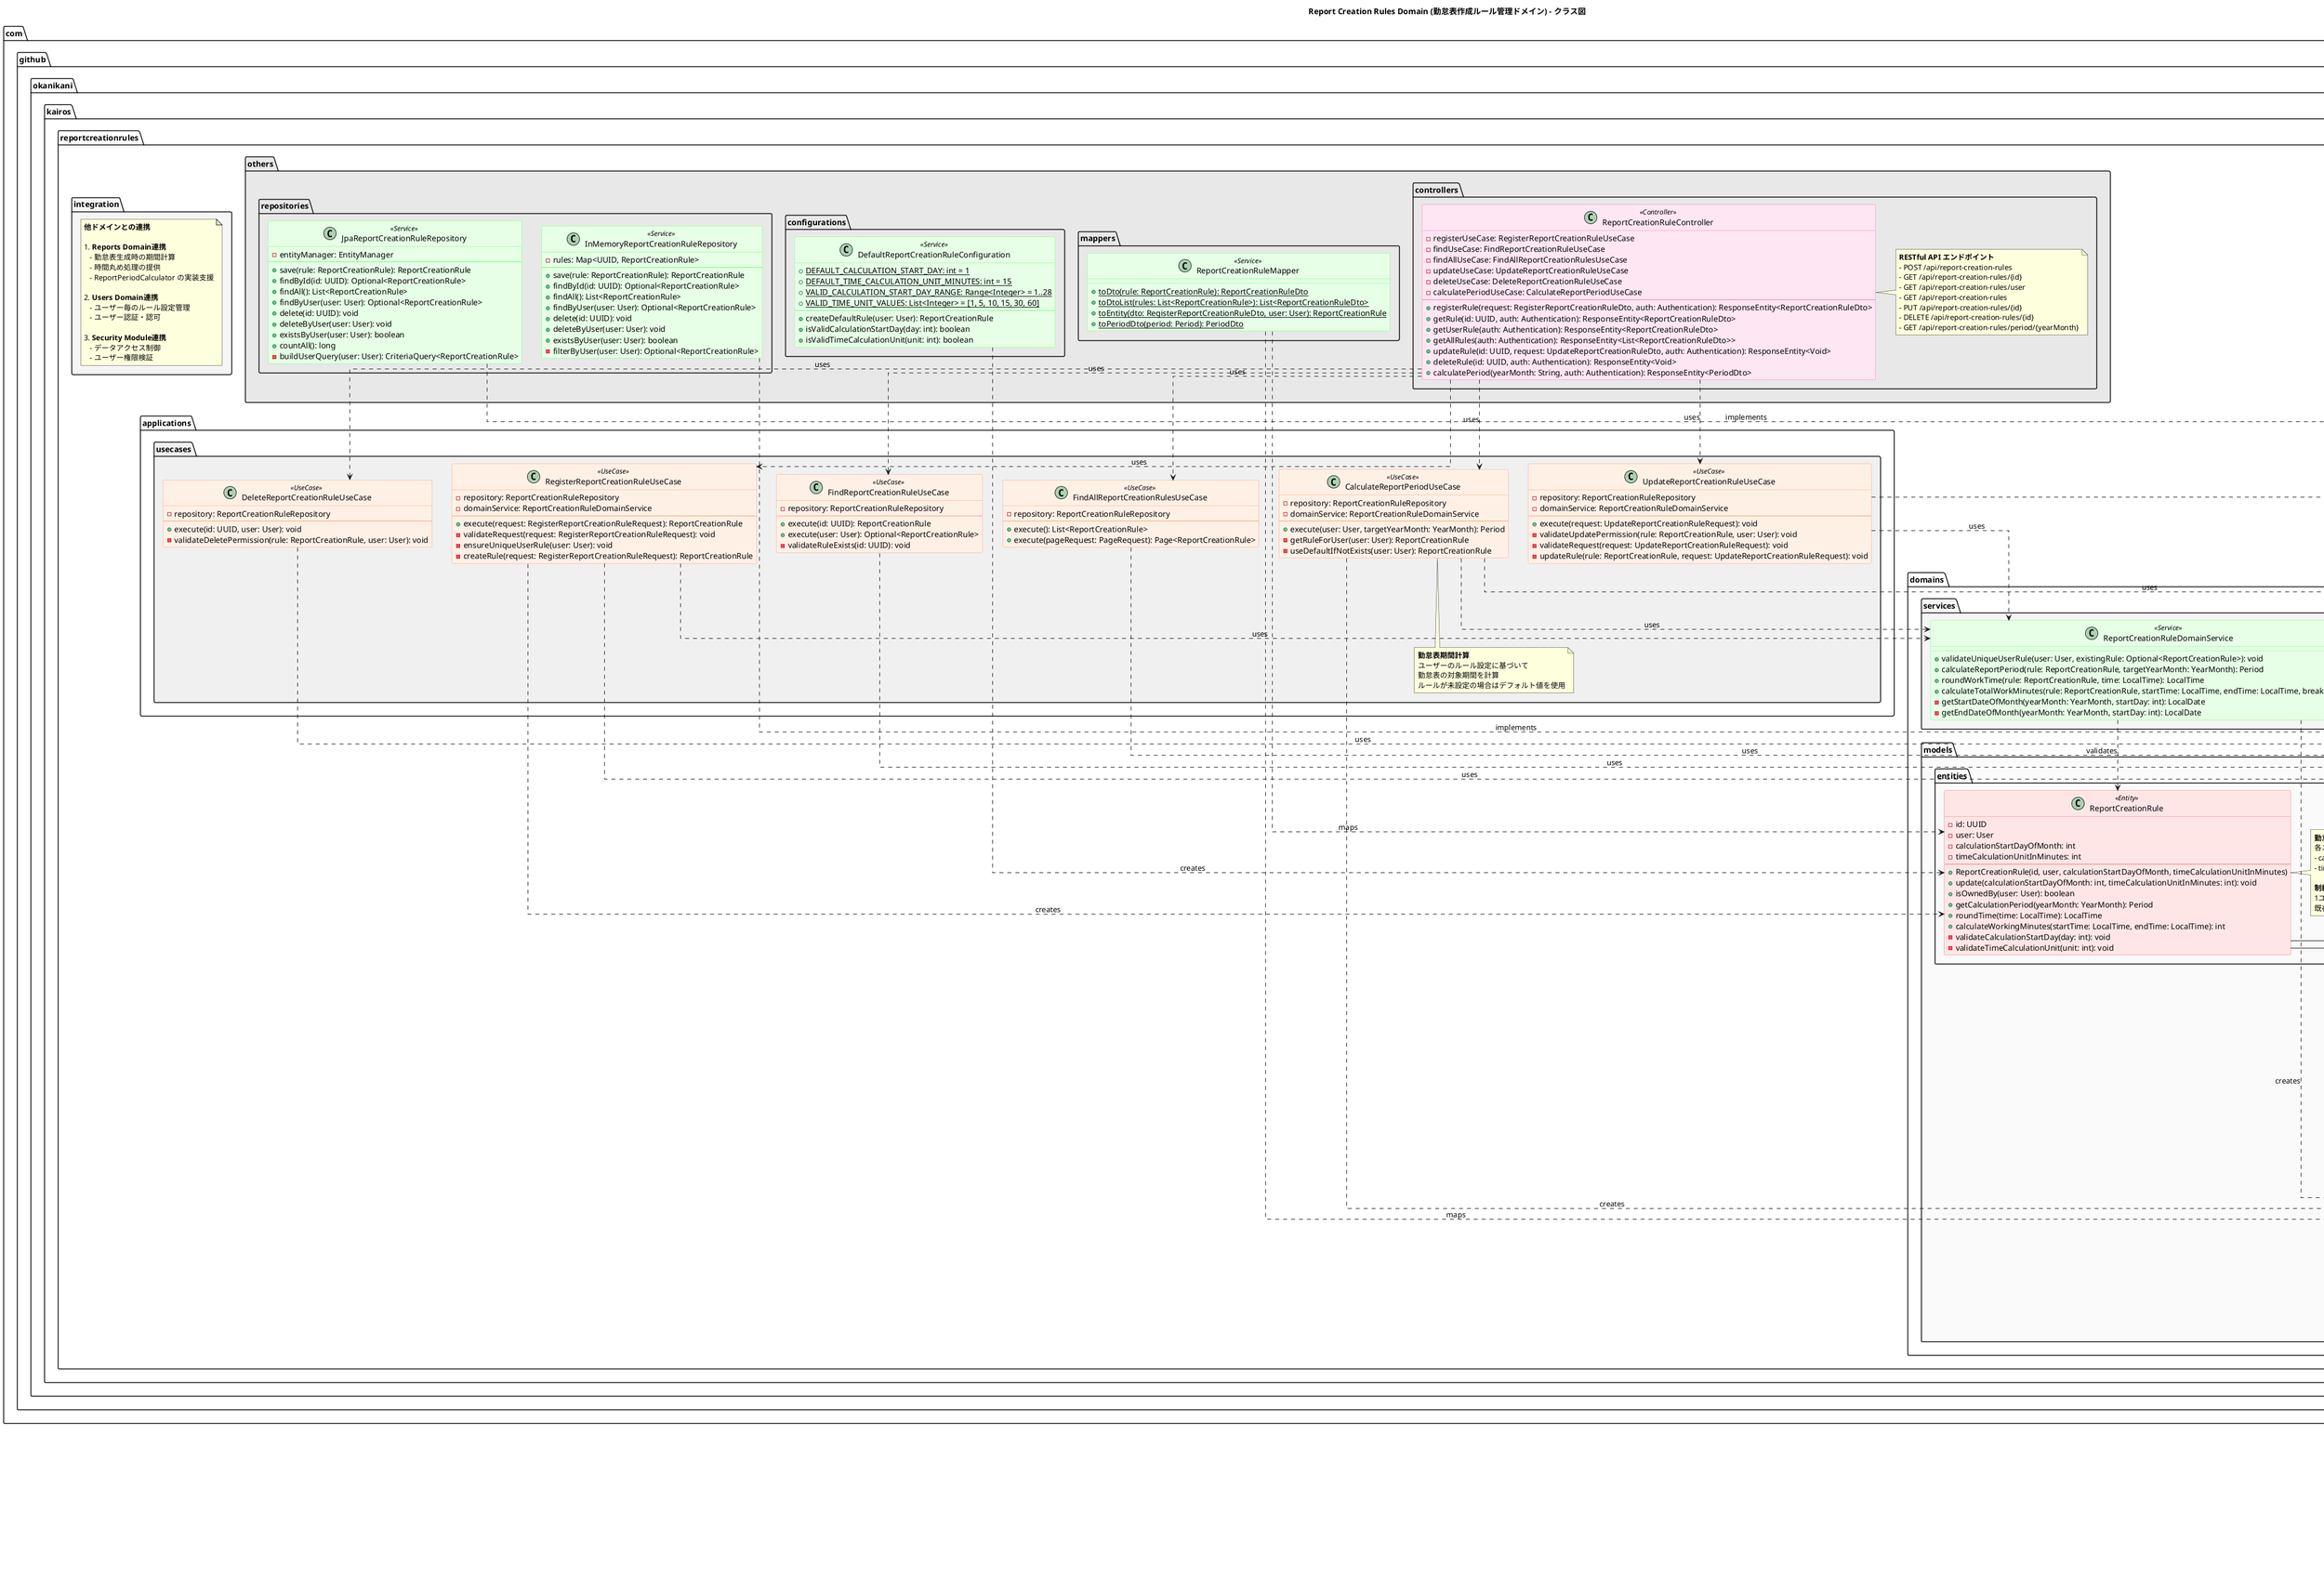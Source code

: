 @startuml report-creation-rules-domain-class-diagram

!define ENTITY class
!define VALUE_OBJECT class
!define ENUM enum
!define INTERFACE interface
!define SERVICE class
!define REPOSITORY interface
!define CONTROLLER class
!define USECASE class

skinparam linetype ortho
skinparam groupInheritance 2

' Color scheme
skinparam class {
  BackgroundColor<<Entity>> #FFE6E6
  BorderColor<<Entity>> #FF6666
  BackgroundColor<<ValueObject>> #E6F3FF
  BorderColor<<ValueObject>> #6699FF
  BackgroundColor<<Enum>> #FFFACD
  BorderColor<<Enum>> #FFD700
  BackgroundColor<<Service>> #E6FFE6
  BorderColor<<Service>> #66FF66
  BackgroundColor<<Repository>> #F0F0F0
  BorderColor<<Repository>> #808080
  BackgroundColor<<Controller>> #FFE6F3
  BorderColor<<Controller>> #FF66B2
  BackgroundColor<<UseCase>> #FFF0E6
  BorderColor<<UseCase>> #FF9966
  BackgroundColor<<Interface>> #E6E6FA
  BorderColor<<Interface>> #9370DB
}

title Report Creation Rules Domain (勤怠表作成ルール管理ドメイン) - クラス図

package "com.github.okanikani.kairos.reportcreationrules" {
  
  ' ===== Domain Models Layer =====
  package "domains.models" #FAFAFA {
    
    package "entities" {
      ENTITY ReportCreationRule <<Entity>> {
        - id: UUID
        - user: User
        - calculationStartDayOfMonth: int
        - timeCalculationUnitInMinutes: int
        --
        + ReportCreationRule(id, user, calculationStartDayOfMonth, timeCalculationUnitInMinutes)
        + update(calculationStartDayOfMonth: int, timeCalculationUnitInMinutes: int): void
        + isOwnedBy(user: User): boolean
        + getCalculationPeriod(yearMonth: YearMonth): Period
        + roundTime(time: LocalTime): LocalTime
        + calculateWorkingMinutes(startTime: LocalTime, endTime: LocalTime): int
        - validateCalculationStartDay(day: int): void
        - validateTimeCalculationUnit(unit: int): void
      }
      
      note right of ReportCreationRule
        **勤怠表作成ルールエンティティ**
        各ユーザーの勤怠表作成に関する設定
        - calculationStartDayOfMonth: 計算開始日（1-28）
        - timeCalculationUnitInMinutes: 時間計算単位（分）
        
        **制約:**
        1ユーザーにつき1つのルールのみ登録可能
        既存ルールがある場合は更新のみ可能
      end note
    }
    
    package "valueobjects" {
      VALUE_OBJECT User <<ValueObject>> {
        - userId: String
        --
        + User(userId: String)
        + equals(other: Object): boolean
        + hashCode(): int
        + toString(): String
      }
      
      VALUE_OBJECT CalculationSettings <<ValueObject>> {
        - startDayOfMonth: int
        - timeUnitInMinutes: int
        --
        + CalculationSettings(startDayOfMonth: int, timeUnitInMinutes: int)
        + calculatePeriod(yearMonth: YearMonth): Period
        + roundToUnit(minutes: int): int
        + isValidStartDay(): boolean
        + isValidTimeUnit(): boolean
        + equals(other: Object): boolean
        + hashCode(): int
        - validateStartDay(day: int): void
        - validateTimeUnit(unit: int): void
      }
      
      VALUE_OBJECT Period <<ValueObject>> {
        - startDate: LocalDate
        - endDate: LocalDate
        --
        + Period(startDate: LocalDate, endDate: LocalDate)
        + contains(date: LocalDate): boolean
        + getDurationInDays(): long
        + getWorkingDays(): List<LocalDate>
        + equals(other: Object): boolean
        + hashCode(): int
        - validatePeriod(): void
      }
      
      note bottom of CalculationSettings
        **計算設定バリューオブジェクト**
        勤怠表の計算方法を定義
        - 月の開始日設定
        - 時間の丸め単位設定
      end note
    }
    
    package "repositories" {
      REPOSITORY ReportCreationRuleRepository <<Repository>> {
        + save(rule: ReportCreationRule): ReportCreationRule
        + findById(id: UUID): Optional<ReportCreationRule>
        + findAll(): List<ReportCreationRule>
        + findByUser(user: User): Optional<ReportCreationRule>
        + delete(id: UUID): void
        + deleteByUser(user: User): void
        + existsByUser(user: User): boolean
        + countAll(): long
      }
    }
  }
  
  ' ===== Domain Services Layer =====
  package "domains.services" #F5F5F5 {
    
    SERVICE ReportCreationRuleDomainService <<Service>> {
      + validateUniqueUserRule(user: User, existingRule: Optional<ReportCreationRule>): void
      + calculateReportPeriod(rule: ReportCreationRule, targetYearMonth: YearMonth): Period
      + roundWorkTime(rule: ReportCreationRule, time: LocalTime): LocalTime
      + calculateTotalWorkMinutes(rule: ReportCreationRule, startTime: LocalTime, endTime: LocalTime, breakMinutes: int): int
      - getStartDateOfMonth(yearMonth: YearMonth, startDay: int): LocalDate
      - getEndDateOfMonth(yearMonth: YearMonth, startDay: int): LocalDate
    }
    
    note right of ReportCreationRuleDomainService
      **勤怠表作成ルールドメインサービス**
      - ユーザー毎の一意性保証
      - 計算期間の算出
      - 時間丸め処理
      - 勤務時間計算
    end note
  }
  
  ' ===== Application Services Layer =====
  package "applications.usecases" #F0F0F0 {
    
    USECASE RegisterReportCreationRuleUseCase <<UseCase>> {
      - repository: ReportCreationRuleRepository
      - domainService: ReportCreationRuleDomainService
      --
      + execute(request: RegisterReportCreationRuleRequest): ReportCreationRule
      - validateRequest(request: RegisterReportCreationRuleRequest): void
      - ensureUniqueUserRule(user: User): void
      - createRule(request: RegisterReportCreationRuleRequest): ReportCreationRule
    }
    
    USECASE FindReportCreationRuleUseCase <<UseCase>> {
      - repository: ReportCreationRuleRepository
      --
      + execute(id: UUID): ReportCreationRule
      + execute(user: User): Optional<ReportCreationRule>
      - validateRuleExists(id: UUID): void
    }
    
    USECASE FindAllReportCreationRulesUseCase <<UseCase>> {
      - repository: ReportCreationRuleRepository
      --
      + execute(): List<ReportCreationRule>
      + execute(pageRequest: PageRequest): Page<ReportCreationRule>
    }
    
    USECASE UpdateReportCreationRuleUseCase <<UseCase>> {
      - repository: ReportCreationRuleRepository
      - domainService: ReportCreationRuleDomainService
      --
      + execute(request: UpdateReportCreationRuleRequest): void
      - validateUpdatePermission(rule: ReportCreationRule, user: User): void
      - validateRequest(request: UpdateReportCreationRuleRequest): void
      - updateRule(rule: ReportCreationRule, request: UpdateReportCreationRuleRequest): void
    }
    
    USECASE DeleteReportCreationRuleUseCase <<UseCase>> {
      - repository: ReportCreationRuleRepository
      --
      + execute(id: UUID, user: User): void
      - validateDeletePermission(rule: ReportCreationRule, user: User): void
    }
    
    USECASE CalculateReportPeriodUseCase <<UseCase>> {
      - repository: ReportCreationRuleRepository
      - domainService: ReportCreationRuleDomainService
      --
      + execute(user: User, targetYearMonth: YearMonth): Period
      - getRuleForUser(user: User): ReportCreationRule
      - useDefaultIfNotExists(user: User): ReportCreationRule
    }
    
    note bottom of CalculateReportPeriodUseCase
      **勤怠表期間計算**
      ユーザーのルール設定に基づいて
      勤怠表の対象期間を計算
      ルールが未設定の場合はデフォルト値を使用
    end note
  }
  
  ' ===== Interface Adapters Layer =====
  package "others" #E8E8E8 {
    
    package "controllers" {
      CONTROLLER ReportCreationRuleController <<Controller>> {
        - registerUseCase: RegisterReportCreationRuleUseCase
        - findUseCase: FindReportCreationRuleUseCase
        - findAllUseCase: FindAllReportCreationRulesUseCase
        - updateUseCase: UpdateReportCreationRuleUseCase
        - deleteUseCase: DeleteReportCreationRuleUseCase
        - calculatePeriodUseCase: CalculateReportPeriodUseCase
        --
        + registerRule(request: RegisterReportCreationRuleDto, auth: Authentication): ResponseEntity<ReportCreationRuleDto>
        + getRule(id: UUID, auth: Authentication): ResponseEntity<ReportCreationRuleDto>
        + getUserRule(auth: Authentication): ResponseEntity<ReportCreationRuleDto>
        + getAllRules(auth: Authentication): ResponseEntity<List<ReportCreationRuleDto>>
        + updateRule(id: UUID, request: UpdateReportCreationRuleDto, auth: Authentication): ResponseEntity<Void>
        + deleteRule(id: UUID, auth: Authentication): ResponseEntity<Void>
        + calculatePeriod(yearMonth: String, auth: Authentication): ResponseEntity<PeriodDto>
      }
      
      note right of ReportCreationRuleController
        **RESTful API エンドポイント**
        - POST /api/report-creation-rules
        - GET /api/report-creation-rules/{id}
        - GET /api/report-creation-rules/user
        - GET /api/report-creation-rules
        - PUT /api/report-creation-rules/{id}
        - DELETE /api/report-creation-rules/{id}
        - GET /api/report-creation-rules/period/{yearMonth}
      end note
    }
    
    package "repositories" {
      SERVICE JpaReportCreationRuleRepository <<Service>> {
        - entityManager: EntityManager
        --
        + save(rule: ReportCreationRule): ReportCreationRule
        + findById(id: UUID): Optional<ReportCreationRule>
        + findAll(): List<ReportCreationRule>
        + findByUser(user: User): Optional<ReportCreationRule>
        + delete(id: UUID): void
        + deleteByUser(user: User): void
        + existsByUser(user: User): boolean
        + countAll(): long
        - buildUserQuery(user: User): CriteriaQuery<ReportCreationRule>
      }
      
      SERVICE InMemoryReportCreationRuleRepository <<Service>> {
        - rules: Map<UUID, ReportCreationRule>
        --
        + save(rule: ReportCreationRule): ReportCreationRule
        + findById(id: UUID): Optional<ReportCreationRule>
        + findAll(): List<ReportCreationRule>
        + findByUser(user: User): Optional<ReportCreationRule>
        + delete(id: UUID): void
        + deleteByUser(user: User): void
        + existsByUser(user: User): boolean
        - filterByUser(user: User): Optional<ReportCreationRule>
      }
    }
    
    package "mappers" {
      SERVICE ReportCreationRuleMapper <<Service>> {
        + {static} toDto(rule: ReportCreationRule): ReportCreationRuleDto
        + {static} toDtoList(rules: List<ReportCreationRule>): List<ReportCreationRuleDto>
        + {static} toEntity(dto: RegisterReportCreationRuleDto, user: User): ReportCreationRule
        + {static} toPeriodDto(period: Period): PeriodDto
      }
    }
    
    package "configurations" {
      SERVICE DefaultReportCreationRuleConfiguration <<Service>> {
        + {static} DEFAULT_CALCULATION_START_DAY: int = 1
        + {static} DEFAULT_TIME_CALCULATION_UNIT_MINUTES: int = 15
        + {static} VALID_CALCULATION_START_DAY_RANGE: Range<Integer> = 1..28
        + {static} VALID_TIME_UNIT_VALUES: List<Integer> = [1, 5, 10, 15, 30, 60]
        --
        + createDefaultRule(user: User): ReportCreationRule
        + isValidCalculationStartDay(day: int): boolean
        + isValidTimeCalculationUnit(unit: int): boolean
      }
    }
  }
  
  ' ===== External Integration =====
  package "integration" #F5F5F5 {
    
    note as IntegrationNote
      **他ドメインとの連携**
      
      1. **Reports Domain連携**
         - 勤怠表生成時の期間計算
         - 時間丸め処理の提供
         - ReportPeriodCalculator の実装支援
      
      2. **Users Domain連携**
         - ユーザー毎のルール設定管理
         - ユーザー認証・認可
      
      3. **Security Module連携**
         - データアクセス制御
         - ユーザー権限検証
    end note
  }
}

' ===== Relationships =====

' Entity relationships
ReportCreationRule --> User : owner
ReportCreationRule --> CalculationSettings : has
CalculationSettings --> Period : "creates"

' Domain Service relationships
ReportCreationRuleDomainService ..> ReportCreationRule : validates
ReportCreationRuleDomainService ..> CalculationSettings : uses
ReportCreationRuleDomainService ..> Period : creates

' Use Case relationships
RegisterReportCreationRuleUseCase ..> ReportCreationRuleRepository : uses
RegisterReportCreationRuleUseCase ..> ReportCreationRuleDomainService : uses
RegisterReportCreationRuleUseCase ..> ReportCreationRule : creates

FindReportCreationRuleUseCase ..> ReportCreationRuleRepository : uses
FindAllReportCreationRulesUseCase ..> ReportCreationRuleRepository : uses

UpdateReportCreationRuleUseCase ..> ReportCreationRuleRepository : uses
UpdateReportCreationRuleUseCase ..> ReportCreationRuleDomainService : uses

DeleteReportCreationRuleUseCase ..> ReportCreationRuleRepository : uses

CalculateReportPeriodUseCase ..> ReportCreationRuleRepository : uses
CalculateReportPeriodUseCase ..> ReportCreationRuleDomainService : uses
CalculateReportPeriodUseCase ..> Period : creates

' Controller relationships
ReportCreationRuleController ..> RegisterReportCreationRuleUseCase : uses
ReportCreationRuleController ..> FindReportCreationRuleUseCase : uses
ReportCreationRuleController ..> FindAllReportCreationRulesUseCase : uses
ReportCreationRuleController ..> UpdateReportCreationRuleUseCase : uses
ReportCreationRuleController ..> DeleteReportCreationRuleUseCase : uses
ReportCreationRuleController ..> CalculateReportPeriodUseCase : uses

' Repository implementations
JpaReportCreationRuleRepository ..|> ReportCreationRuleRepository : implements
InMemoryReportCreationRuleRepository ..|> ReportCreationRuleRepository : implements

' Mapper relationships
ReportCreationRuleMapper ..> ReportCreationRule : maps
ReportCreationRuleMapper ..> Period : maps

' Configuration relationships
DefaultReportCreationRuleConfiguration ..> ReportCreationRule : creates

' Legend
legend right
  |= 記号 |= 意味 |
  | <<Entity>> | エンティティ |
  | <<ValueObject>> | バリューオブジェクト |
  | <<Service>> | ドメインサービス |
  | <<UseCase>> | ユースケース |
  | <<Repository>> | リポジトリインターフェース |
  | <<Controller>> | RESTコントローラー |
  
  **重要制約:**
  1ユーザーにつき1つのルールのみ
  計算開始日は1-28日の範囲
  時間計算単位は1,5,10,15,30,60分から選択
endlegend

@enduml